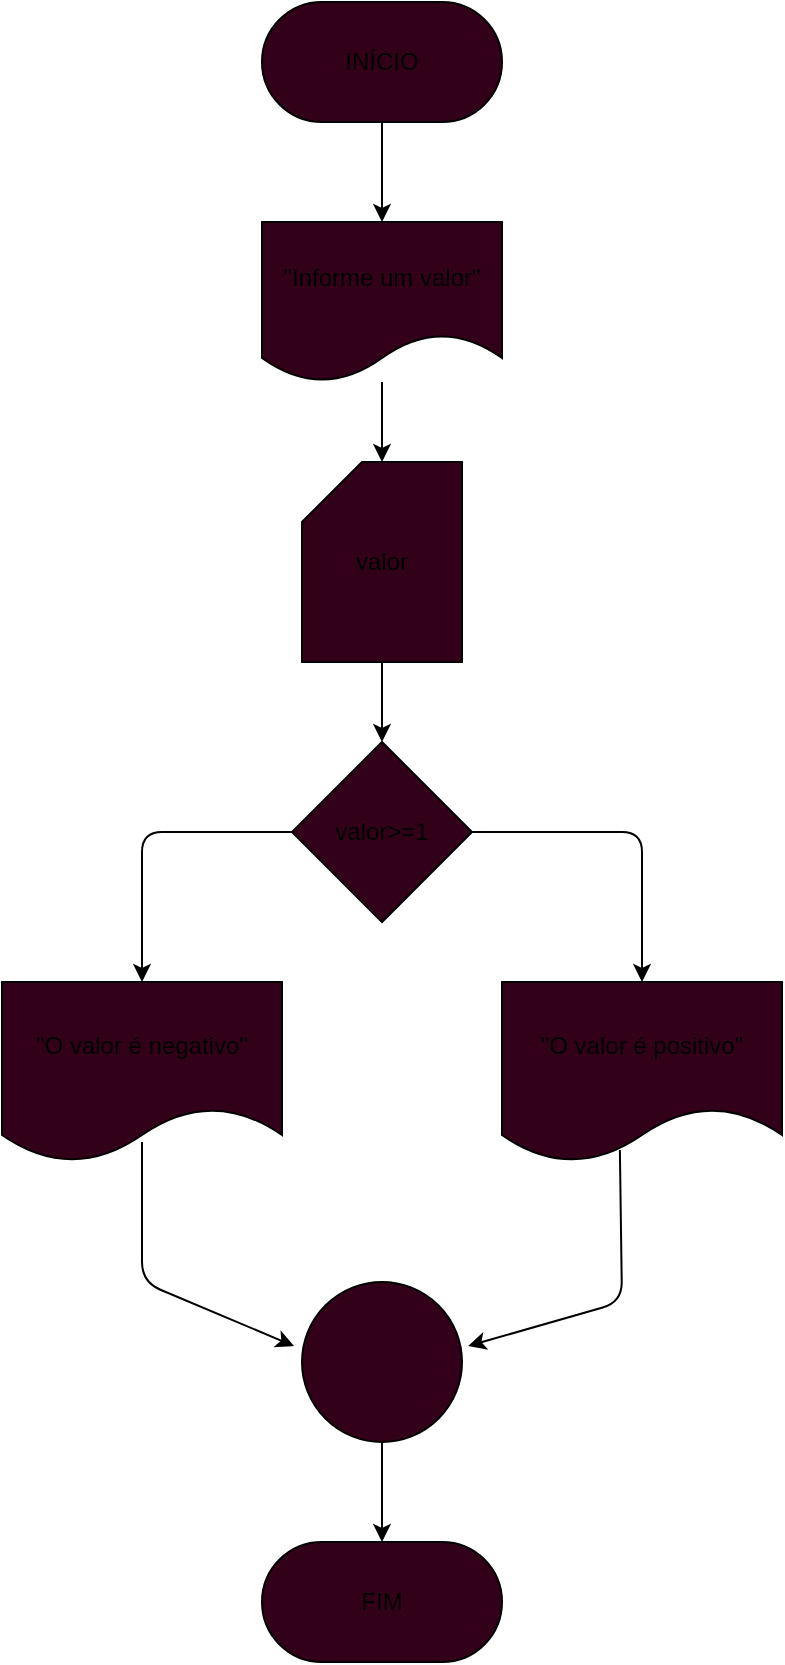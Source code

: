 <mxfile>
    <diagram id="FWLu9cjqwrNNU7TKizf7" name="Page-1">
        <mxGraphModel dx="798" dy="610" grid="1" gridSize="10" guides="1" tooltips="1" connect="1" arrows="1" fold="1" page="1" pageScale="1" pageWidth="827" pageHeight="1169" math="0" shadow="0">
            <root>
                <mxCell id="0"/>
                <mxCell id="1" parent="0"/>
                <mxCell id="7" value="" style="edgeStyle=none;html=1;" edge="1" parent="1" source="3" target="4">
                    <mxGeometry relative="1" as="geometry"/>
                </mxCell>
                <mxCell id="3" value="INÍCIO" style="rounded=1;whiteSpace=wrap;html=1;arcSize=50;fillColor=#33001A;" vertex="1" parent="1">
                    <mxGeometry x="330" y="50" width="120" height="60" as="geometry"/>
                </mxCell>
                <mxCell id="10" value="" style="edgeStyle=none;html=1;" edge="1" parent="1" source="4" target="9">
                    <mxGeometry relative="1" as="geometry"/>
                </mxCell>
                <mxCell id="4" value="&quot;Informe um valor&quot;" style="shape=document;whiteSpace=wrap;html=1;boundedLbl=1;fillColor=#33001A;" vertex="1" parent="1">
                    <mxGeometry x="330" y="160" width="120" height="80" as="geometry"/>
                </mxCell>
                <mxCell id="14" value="" style="edgeStyle=none;html=1;" edge="1" parent="1" source="9" target="11">
                    <mxGeometry relative="1" as="geometry"/>
                </mxCell>
                <mxCell id="9" value="valor" style="shape=card;whiteSpace=wrap;html=1;fillColor=#33001A;" vertex="1" parent="1">
                    <mxGeometry x="350" y="280" width="80" height="100" as="geometry"/>
                </mxCell>
                <mxCell id="11" value="valor&amp;gt;=1" style="rhombus;whiteSpace=wrap;html=1;fillColor=#33001A;" vertex="1" parent="1">
                    <mxGeometry x="345" y="420" width="90" height="90" as="geometry"/>
                </mxCell>
                <mxCell id="15" value="&quot;O valor é positivo&quot;" style="shape=document;whiteSpace=wrap;html=1;boundedLbl=1;fillColor=#33001A;" vertex="1" parent="1">
                    <mxGeometry x="450" y="540" width="140" height="90" as="geometry"/>
                </mxCell>
                <mxCell id="16" value="&quot;O valor é negativo&quot;" style="shape=document;whiteSpace=wrap;html=1;boundedLbl=1;fillColor=#33001A;" vertex="1" parent="1">
                    <mxGeometry x="200" y="540" width="140" height="90" as="geometry"/>
                </mxCell>
                <mxCell id="17" value="" style="endArrow=classic;html=1;exitX=0;exitY=0.5;exitDx=0;exitDy=0;entryX=0.5;entryY=0;entryDx=0;entryDy=0;" edge="1" parent="1" source="11" target="16">
                    <mxGeometry width="50" height="50" relative="1" as="geometry">
                        <mxPoint x="380" y="640" as="sourcePoint"/>
                        <mxPoint x="430" y="590" as="targetPoint"/>
                        <Array as="points">
                            <mxPoint x="270" y="465"/>
                        </Array>
                    </mxGeometry>
                </mxCell>
                <mxCell id="18" value="" style="endArrow=classic;html=1;exitX=1;exitY=0.5;exitDx=0;exitDy=0;entryX=0.5;entryY=0;entryDx=0;entryDy=0;" edge="1" parent="1" source="11" target="15">
                    <mxGeometry width="50" height="50" relative="1" as="geometry">
                        <mxPoint x="440" y="460" as="sourcePoint"/>
                        <mxPoint x="430" y="590" as="targetPoint"/>
                        <Array as="points">
                            <mxPoint x="520" y="465"/>
                        </Array>
                    </mxGeometry>
                </mxCell>
                <mxCell id="24" value="" style="edgeStyle=none;html=1;" edge="1" parent="1" source="19" target="23">
                    <mxGeometry relative="1" as="geometry"/>
                </mxCell>
                <mxCell id="19" value="" style="ellipse;whiteSpace=wrap;html=1;aspect=fixed;fillColor=#33001A;" vertex="1" parent="1">
                    <mxGeometry x="350" y="690" width="80" height="80" as="geometry"/>
                </mxCell>
                <mxCell id="21" value="" style="endArrow=classic;html=1;entryX=1.038;entryY=0.4;entryDx=0;entryDy=0;entryPerimeter=0;exitX=0.421;exitY=0.933;exitDx=0;exitDy=0;exitPerimeter=0;" edge="1" parent="1" source="15" target="19">
                    <mxGeometry width="50" height="50" relative="1" as="geometry">
                        <mxPoint x="510" y="640" as="sourcePoint"/>
                        <mxPoint x="430" y="590" as="targetPoint"/>
                        <Array as="points">
                            <mxPoint x="510" y="700"/>
                        </Array>
                    </mxGeometry>
                </mxCell>
                <mxCell id="22" value="" style="endArrow=classic;html=1;exitX=0.5;exitY=0.889;exitDx=0;exitDy=0;exitPerimeter=0;entryX=-0.05;entryY=0.4;entryDx=0;entryDy=0;entryPerimeter=0;" edge="1" parent="1" source="16" target="19">
                    <mxGeometry width="50" height="50" relative="1" as="geometry">
                        <mxPoint x="270" y="650" as="sourcePoint"/>
                        <mxPoint x="270" y="740" as="targetPoint"/>
                        <Array as="points">
                            <mxPoint x="270" y="690"/>
                        </Array>
                    </mxGeometry>
                </mxCell>
                <mxCell id="23" value="FIM" style="rounded=1;whiteSpace=wrap;html=1;fillColor=#33001A;arcSize=50;" vertex="1" parent="1">
                    <mxGeometry x="330" y="820" width="120" height="60" as="geometry"/>
                </mxCell>
            </root>
        </mxGraphModel>
    </diagram>
</mxfile>